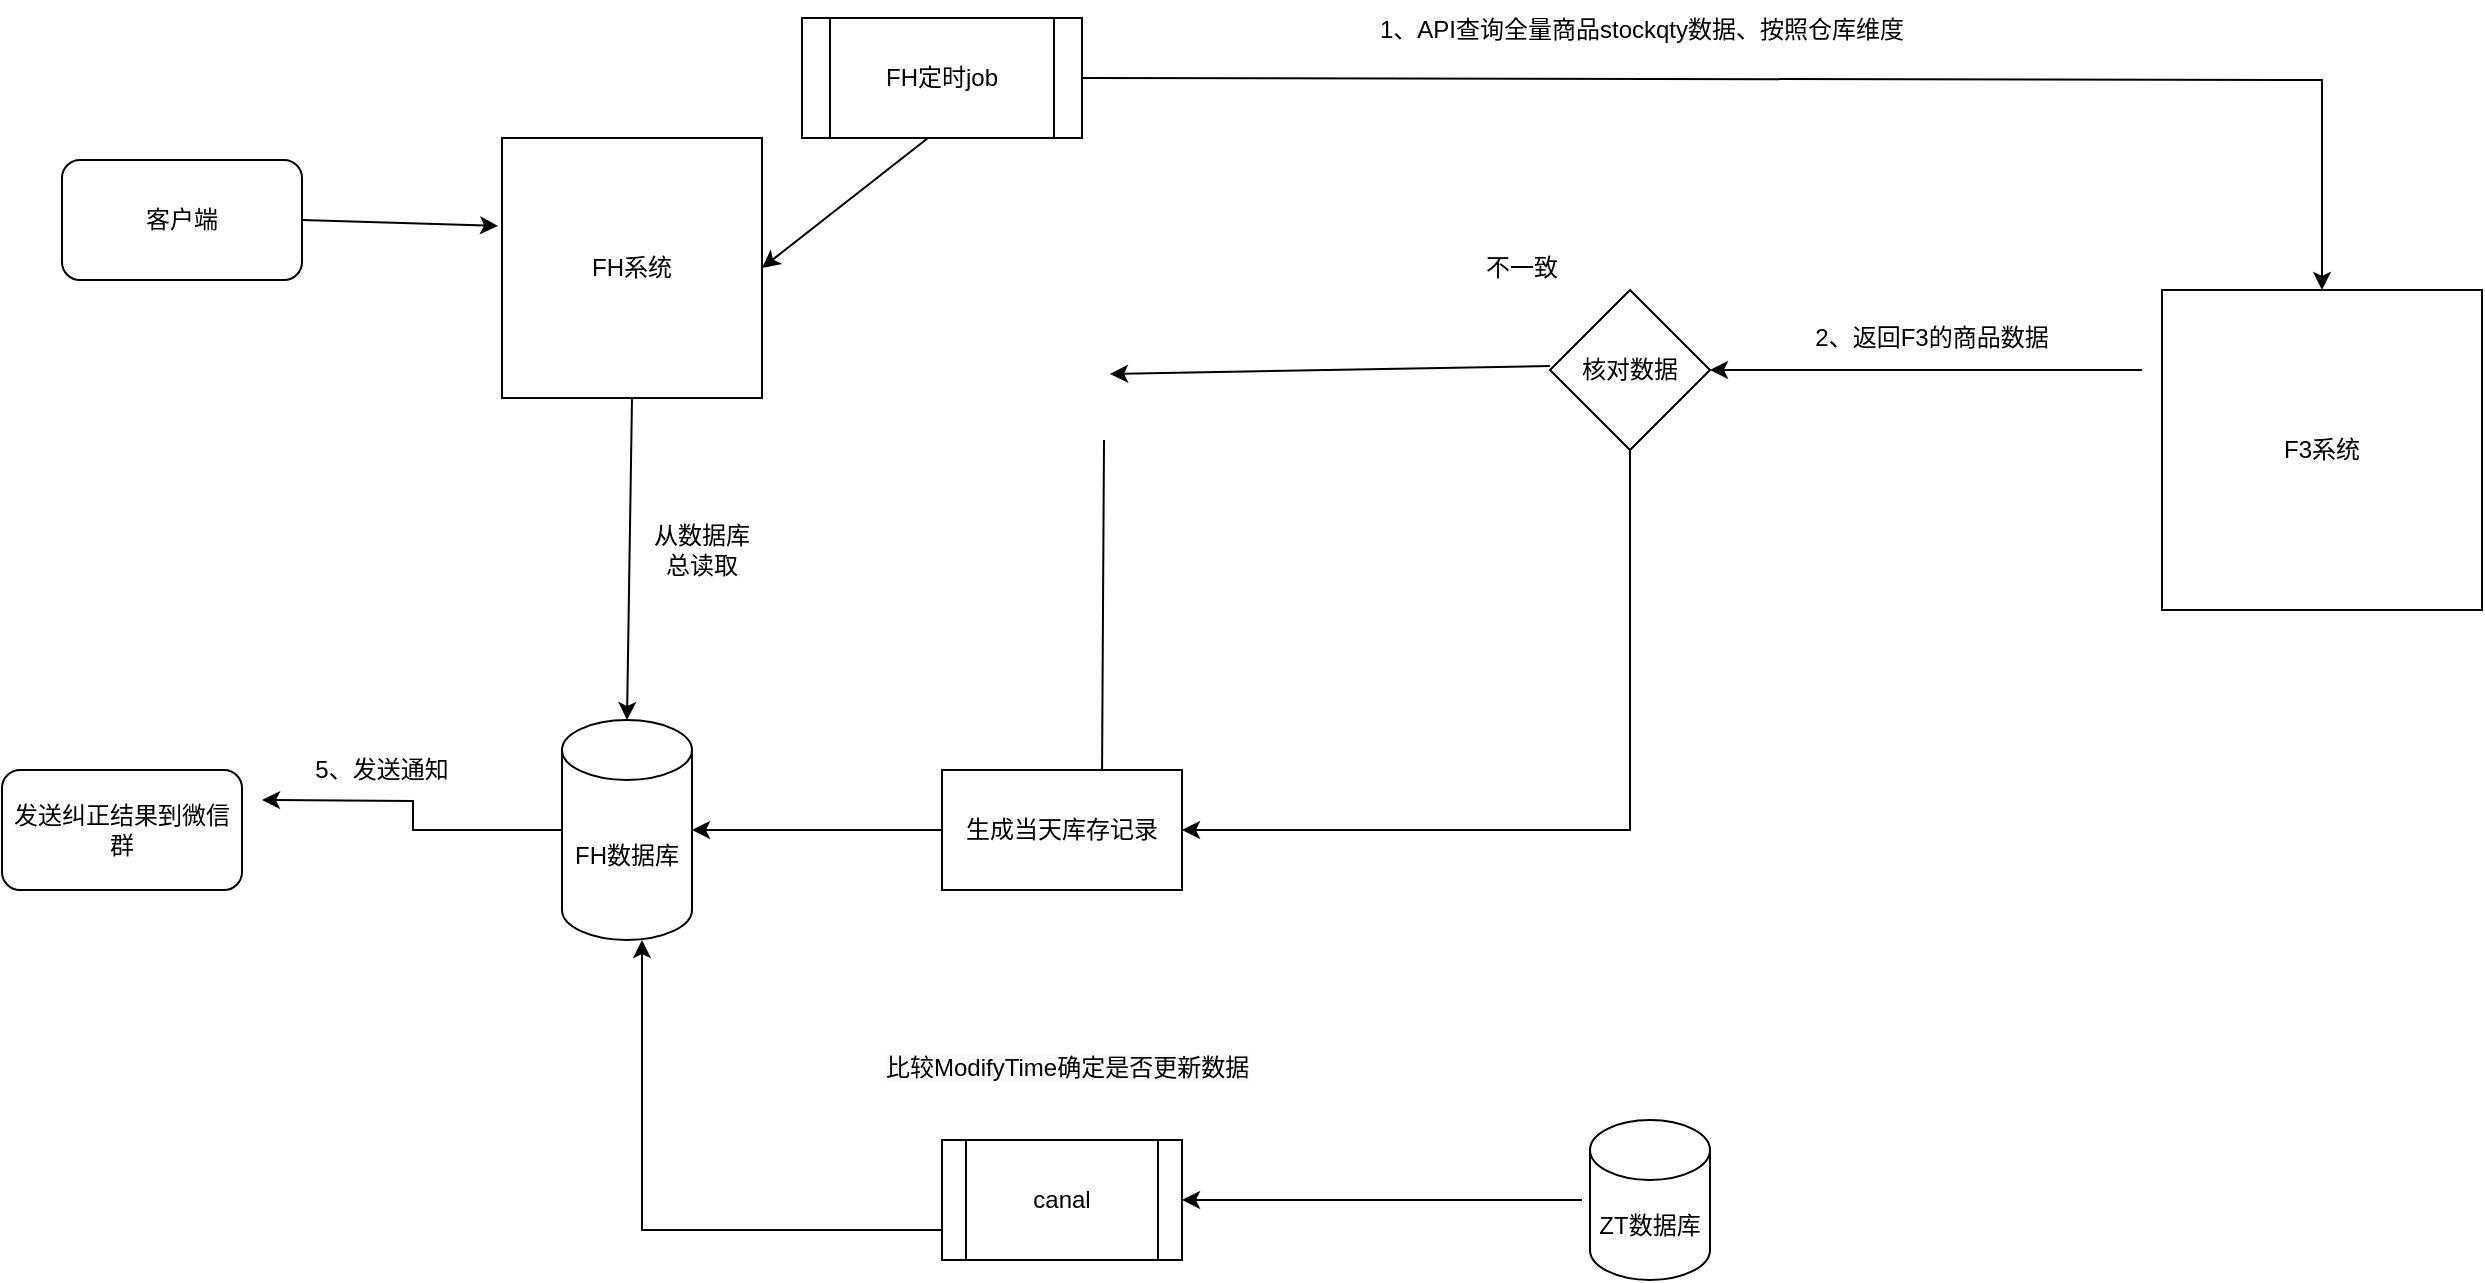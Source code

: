 <mxfile version="24.3.1" type="github">
  <diagram name="第 1 页" id="DW7_3Bq0a3bvPTooyLFo">
    <mxGraphModel dx="1434" dy="746" grid="1" gridSize="10" guides="1" tooltips="1" connect="1" arrows="1" fold="1" page="1" pageScale="1" pageWidth="827" pageHeight="1169" math="0" shadow="0">
      <root>
        <mxCell id="0" />
        <mxCell id="1" parent="0" />
        <mxCell id="RMcQa0y9j6y76Bn0nbYR-1" value="FH系统" style="whiteSpace=wrap;html=1;aspect=fixed;" vertex="1" parent="1">
          <mxGeometry x="460" y="299" width="130" height="130" as="geometry" />
        </mxCell>
        <mxCell id="RMcQa0y9j6y76Bn0nbYR-2" style="edgeStyle=orthogonalEdgeStyle;rounded=0;orthogonalLoop=1;jettySize=auto;html=1;entryX=1;entryY=0.5;entryDx=0;entryDy=0;" edge="1" parent="1" source="RMcQa0y9j6y76Bn0nbYR-3">
          <mxGeometry relative="1" as="geometry">
            <mxPoint x="340" y="630" as="targetPoint" />
          </mxGeometry>
        </mxCell>
        <mxCell id="RMcQa0y9j6y76Bn0nbYR-3" value="FH数据库" style="shape=cylinder3;whiteSpace=wrap;html=1;boundedLbl=1;backgroundOutline=1;size=15;" vertex="1" parent="1">
          <mxGeometry x="490" y="590" width="65" height="110" as="geometry" />
        </mxCell>
        <mxCell id="RMcQa0y9j6y76Bn0nbYR-4" value="F3系统" style="whiteSpace=wrap;html=1;aspect=fixed;" vertex="1" parent="1">
          <mxGeometry x="1290" y="375" width="160" height="160" as="geometry" />
        </mxCell>
        <mxCell id="RMcQa0y9j6y76Bn0nbYR-5" value="" style="endArrow=classic;html=1;rounded=0;exitX=0.5;exitY=1;exitDx=0;exitDy=0;entryX=0.5;entryY=0;entryDx=0;entryDy=0;entryPerimeter=0;" edge="1" parent="1" source="RMcQa0y9j6y76Bn0nbYR-1" target="RMcQa0y9j6y76Bn0nbYR-3">
          <mxGeometry width="50" height="50" relative="1" as="geometry">
            <mxPoint x="980" y="520" as="sourcePoint" />
            <mxPoint x="1030" y="470" as="targetPoint" />
          </mxGeometry>
        </mxCell>
        <mxCell id="RMcQa0y9j6y76Bn0nbYR-6" value="FH定时job" style="shape=process;whiteSpace=wrap;html=1;backgroundOutline=1;" vertex="1" parent="1">
          <mxGeometry x="610" y="239" width="140" height="60" as="geometry" />
        </mxCell>
        <mxCell id="RMcQa0y9j6y76Bn0nbYR-7" value="" style="endArrow=classic;html=1;rounded=0;entryX=0.5;entryY=0;entryDx=0;entryDy=0;exitX=1;exitY=0.5;exitDx=0;exitDy=0;" edge="1" parent="1" source="RMcQa0y9j6y76Bn0nbYR-6" target="RMcQa0y9j6y76Bn0nbYR-4">
          <mxGeometry width="50" height="50" relative="1" as="geometry">
            <mxPoint x="980" y="290" as="sourcePoint" />
            <mxPoint x="1190" y="290" as="targetPoint" />
            <Array as="points">
              <mxPoint x="1370" y="270" />
            </Array>
          </mxGeometry>
        </mxCell>
        <mxCell id="RMcQa0y9j6y76Bn0nbYR-8" value="1、API查询全量商品stockqty数据、按照仓库维度" style="text;html=1;align=center;verticalAlign=middle;whiteSpace=wrap;rounded=0;" vertex="1" parent="1">
          <mxGeometry x="880" y="230" width="300" height="30" as="geometry" />
        </mxCell>
        <mxCell id="RMcQa0y9j6y76Bn0nbYR-9" value="" style="endArrow=classic;html=1;rounded=0;exitX=0.45;exitY=1;exitDx=0;exitDy=0;exitPerimeter=0;entryX=1;entryY=0.5;entryDx=0;entryDy=0;" edge="1" parent="1" source="RMcQa0y9j6y76Bn0nbYR-6" target="RMcQa0y9j6y76Bn0nbYR-1">
          <mxGeometry width="50" height="50" relative="1" as="geometry">
            <mxPoint x="1030" y="420" as="sourcePoint" />
            <mxPoint x="1080" y="370" as="targetPoint" />
          </mxGeometry>
        </mxCell>
        <mxCell id="RMcQa0y9j6y76Bn0nbYR-10" value="客户端" style="rounded=1;whiteSpace=wrap;html=1;" vertex="1" parent="1">
          <mxGeometry x="240" y="310" width="120" height="60" as="geometry" />
        </mxCell>
        <mxCell id="RMcQa0y9j6y76Bn0nbYR-11" value="" style="endArrow=classic;html=1;rounded=0;exitX=1;exitY=0.5;exitDx=0;exitDy=0;entryX=-0.015;entryY=0.338;entryDx=0;entryDy=0;entryPerimeter=0;" edge="1" parent="1" source="RMcQa0y9j6y76Bn0nbYR-10" target="RMcQa0y9j6y76Bn0nbYR-1">
          <mxGeometry width="50" height="50" relative="1" as="geometry">
            <mxPoint x="770" y="530" as="sourcePoint" />
            <mxPoint x="820" y="480" as="targetPoint" />
          </mxGeometry>
        </mxCell>
        <mxCell id="RMcQa0y9j6y76Bn0nbYR-47" style="edgeStyle=orthogonalEdgeStyle;rounded=0;orthogonalLoop=1;jettySize=auto;html=1;entryX=1;entryY=0.5;entryDx=0;entryDy=0;exitX=0.5;exitY=1;exitDx=0;exitDy=0;" edge="1" parent="1" source="RMcQa0y9j6y76Bn0nbYR-12" target="RMcQa0y9j6y76Bn0nbYR-39">
          <mxGeometry relative="1" as="geometry" />
        </mxCell>
        <mxCell id="RMcQa0y9j6y76Bn0nbYR-12" value="核对数据" style="rhombus;whiteSpace=wrap;html=1;" vertex="1" parent="1">
          <mxGeometry x="984" y="375" width="80" height="80" as="geometry" />
        </mxCell>
        <mxCell id="RMcQa0y9j6y76Bn0nbYR-13" value="" style="endArrow=classic;html=1;rounded=0;entryX=1;entryY=0.5;entryDx=0;entryDy=0;" edge="1" parent="1" target="RMcQa0y9j6y76Bn0nbYR-12">
          <mxGeometry width="50" height="50" relative="1" as="geometry">
            <mxPoint x="1280" y="415" as="sourcePoint" />
            <mxPoint x="1280" y="440" as="targetPoint" />
          </mxGeometry>
        </mxCell>
        <mxCell id="RMcQa0y9j6y76Bn0nbYR-14" value="" style="endArrow=classic;html=1;rounded=0;entryX=1;entryY=0.25;entryDx=0;entryDy=0;" edge="1" parent="1">
          <mxGeometry width="50" height="50" relative="1" as="geometry">
            <mxPoint x="984" y="413" as="sourcePoint" />
            <mxPoint x="764" y="417" as="targetPoint" />
          </mxGeometry>
        </mxCell>
        <mxCell id="RMcQa0y9j6y76Bn0nbYR-20" value="&lt;span style=&quot;color: rgb(0, 0, 0); font-family: Helvetica; font-size: 12px; font-style: normal; font-variant-ligatures: normal; font-variant-caps: normal; font-weight: 400; letter-spacing: normal; orphans: 2; text-align: center; text-indent: 0px; text-transform: none; widows: 2; word-spacing: 0px; -webkit-text-stroke-width: 0px; white-space: normal; background-color: rgb(251, 251, 251); text-decoration-thickness: initial; text-decoration-style: initial; text-decoration-color: initial; display: inline !important; float: none;&quot;&gt;比较ModifyTime确定是否更新数据&lt;/span&gt;" style="text;whiteSpace=wrap;html=1;" vertex="1" parent="1">
          <mxGeometry x="650" y="750" width="220" height="40" as="geometry" />
        </mxCell>
        <mxCell id="RMcQa0y9j6y76Bn0nbYR-21" value="canal" style="shape=process;whiteSpace=wrap;html=1;backgroundOutline=1;" vertex="1" parent="1">
          <mxGeometry x="680" y="800" width="120" height="60" as="geometry" />
        </mxCell>
        <mxCell id="RMcQa0y9j6y76Bn0nbYR-22" value="" style="endArrow=classic;html=1;rounded=0;entryX=1;entryY=0.5;entryDx=0;entryDy=0;exitX=0;exitY=0.5;exitDx=0;exitDy=0;" edge="1" parent="1" target="RMcQa0y9j6y76Bn0nbYR-21">
          <mxGeometry width="50" height="50" relative="1" as="geometry">
            <mxPoint x="1000" y="830" as="sourcePoint" />
            <mxPoint x="960" y="840" as="targetPoint" />
          </mxGeometry>
        </mxCell>
        <mxCell id="RMcQa0y9j6y76Bn0nbYR-23" value="" style="endArrow=classic;html=1;rounded=0;exitX=0;exitY=0.75;exitDx=0;exitDy=0;" edge="1" parent="1" source="RMcQa0y9j6y76Bn0nbYR-21">
          <mxGeometry width="50" height="50" relative="1" as="geometry">
            <mxPoint x="480" y="720" as="sourcePoint" />
            <mxPoint x="530" y="700" as="targetPoint" />
            <Array as="points">
              <mxPoint x="530" y="845" />
            </Array>
          </mxGeometry>
        </mxCell>
        <mxCell id="RMcQa0y9j6y76Bn0nbYR-24" value="ZT数据库" style="shape=cylinder3;whiteSpace=wrap;html=1;boundedLbl=1;backgroundOutline=1;size=15;" vertex="1" parent="1">
          <mxGeometry x="1004" y="790" width="60" height="80" as="geometry" />
        </mxCell>
        <mxCell id="RMcQa0y9j6y76Bn0nbYR-25" value="2、返回F3的商品数据" style="text;html=1;align=center;verticalAlign=middle;whiteSpace=wrap;rounded=0;" vertex="1" parent="1">
          <mxGeometry x="1090" y="384" width="170" height="30" as="geometry" />
        </mxCell>
        <mxCell id="RMcQa0y9j6y76Bn0nbYR-28" value="不一致" style="text;html=1;align=center;verticalAlign=middle;whiteSpace=wrap;rounded=0;" vertex="1" parent="1">
          <mxGeometry x="940" y="349" width="60" height="30" as="geometry" />
        </mxCell>
        <mxCell id="RMcQa0y9j6y76Bn0nbYR-33" value="从数据库总读取" style="text;html=1;align=center;verticalAlign=middle;whiteSpace=wrap;rounded=0;" vertex="1" parent="1">
          <mxGeometry x="530" y="490" width="60" height="30" as="geometry" />
        </mxCell>
        <mxCell id="RMcQa0y9j6y76Bn0nbYR-34" value="发送纠正结果到微信群" style="rounded=1;whiteSpace=wrap;html=1;" vertex="1" parent="1">
          <mxGeometry x="210" y="615" width="120" height="60" as="geometry" />
        </mxCell>
        <mxCell id="RMcQa0y9j6y76Bn0nbYR-35" value="5、发送通知" style="text;html=1;align=center;verticalAlign=middle;whiteSpace=wrap;rounded=0;" vertex="1" parent="1">
          <mxGeometry x="350" y="600" width="100" height="30" as="geometry" />
        </mxCell>
        <mxCell id="RMcQa0y9j6y76Bn0nbYR-31" value="" style="endArrow=classic;html=1;rounded=0;exitX=0.675;exitY=1.017;exitDx=0;exitDy=0;exitPerimeter=0;entryX=0;entryY=0.5;entryDx=0;entryDy=0;" edge="1" parent="1">
          <mxGeometry width="50" height="50" relative="1" as="geometry">
            <mxPoint x="761" y="450.02" as="sourcePoint" />
            <mxPoint x="800" y="620" as="targetPoint" />
            <Array as="points">
              <mxPoint x="760" y="620" />
            </Array>
          </mxGeometry>
        </mxCell>
        <mxCell id="RMcQa0y9j6y76Bn0nbYR-39" value="生成当天库存记录" style="rounded=0;whiteSpace=wrap;html=1;" vertex="1" parent="1">
          <mxGeometry x="680" y="615" width="120" height="60" as="geometry" />
        </mxCell>
        <mxCell id="RMcQa0y9j6y76Bn0nbYR-44" value="" style="endArrow=classic;html=1;rounded=0;entryX=1;entryY=0.5;entryDx=0;entryDy=0;entryPerimeter=0;exitX=0;exitY=0.5;exitDx=0;exitDy=0;" edge="1" parent="1" source="RMcQa0y9j6y76Bn0nbYR-39" target="RMcQa0y9j6y76Bn0nbYR-3">
          <mxGeometry width="50" height="50" relative="1" as="geometry">
            <mxPoint x="610" y="740" as="sourcePoint" />
            <mxPoint x="660" y="690" as="targetPoint" />
          </mxGeometry>
        </mxCell>
      </root>
    </mxGraphModel>
  </diagram>
</mxfile>
